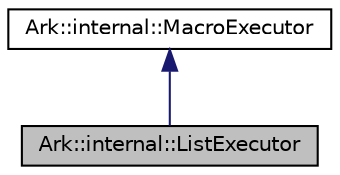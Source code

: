 digraph "Ark::internal::ListExecutor"
{
 // INTERACTIVE_SVG=YES
 // LATEX_PDF_SIZE
  edge [fontname="Helvetica",fontsize="10",labelfontname="Helvetica",labelfontsize="10"];
  node [fontname="Helvetica",fontsize="10",shape=record];
  Node1 [label="Ark::internal::ListExecutor",height=0.2,width=0.4,color="black", fillcolor="grey75", style="filled", fontcolor="black",tooltip="Handles List macros."];
  Node2 -> Node1 [dir="back",color="midnightblue",fontsize="10",style="solid",fontname="Helvetica"];
  Node2 [label="Ark::internal::MacroExecutor",height=0.2,width=0.4,color="black", fillcolor="white", style="filled",URL="$d5/d8f/classArk_1_1internal_1_1MacroExecutor.html",tooltip="A class that applies macros in a Node."];
}
